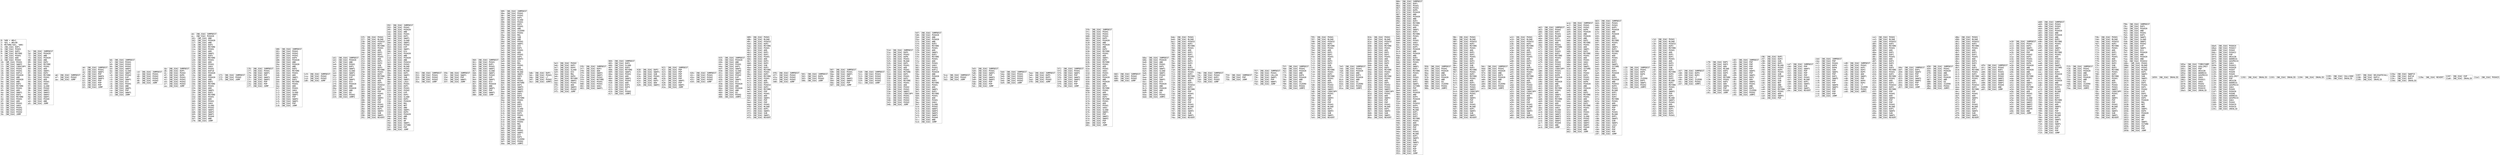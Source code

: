 digraph "graph.cfg.gv" {
	subgraph global {
		node [fontname=Courier fontsize=30.0 rank=same shape=box]
		block_0 [label="0: %00 = #0x1\l2: %01 = #0x40\l4: MSTORE(%01, %00)\l5: [NO_SSA] DUP1\l6: [NO_SSA] PUSH1\l8: [NO_SSA] DUP2\l9: [NO_SSA] MSTORE\la: [NO_SSA] PUSH1\lc: [NO_SSA] ADD\ld: [NO_SSA] PUSH2\l10: [NO_SSA] PUSH1\l12: [NO_SSA] SWAP2\l13: [NO_SSA] CODECOPY\l14: [NO_SSA] PUSH1\l16: [NO_SSA] PUSH1\l18: [NO_SSA] DUP12\l19: [NO_SSA] PUSH20\l2e: [NO_SSA] AND\l2f: [NO_SSA] PUSH20\l44: [NO_SSA] AND\l45: [NO_SSA] DUP2\l46: [NO_SSA] MSTORE\l47: [NO_SSA] PUSH1\l49: [NO_SSA] ADD\l4a: [NO_SSA] SWAP1\l4b: [NO_SSA] DUP2\l4c: [NO_SSA] MSTORE\l4d: [NO_SSA] PUSH1\l4f: [NO_SSA] ADD\l50: [NO_SSA] PUSH1\l52: [NO_SSA] SHA3\l53: [NO_SSA] PUSH1\l55: [NO_SSA] PUSH2\l58: [NO_SSA] PUSH2\l5b: [NO_SSA] JUMP\l"]
		block_5c [label="5c: [NO_SSA] JUMPDEST\l5d: [NO_SSA] PUSH20\l72: [NO_SSA] AND\l73: [NO_SSA] PUSH20\l88: [NO_SSA] AND\l89: [NO_SSA] DUP2\l8a: [NO_SSA] MSTORE\l8b: [NO_SSA] PUSH1\l8d: [NO_SSA] ADD\l8e: [NO_SSA] SWAP1\l8f: [NO_SSA] DUP2\l90: [NO_SSA] MSTORE\l91: [NO_SSA] PUSH1\l93: [NO_SSA] ADD\l94: [NO_SSA] PUSH1\l96: [NO_SSA] SHA3\l97: [NO_SSA] SLOAD\l98: [NO_SSA] PUSH2\l9b: [NO_SSA] SWAP1\l9c: [NO_SSA] SWAP3\l9d: [NO_SSA] SWAP2\l9e: [NO_SSA] SWAP1\l9f: [NO_SSA] PUSH4\la4: [NO_SSA] AND\la5: [NO_SSA] JUMP\l"]
		block_a6 [label="a6: [NO_SSA] JUMPDEST\la7: [NO_SSA] PUSH2\laa: [NO_SSA] JUMP\l"]
		block_ab [label="ab: [NO_SSA] JUMPDEST\lac: [NO_SSA] PUSH1\lae: [NO_SSA] SWAP1\laf: [NO_SSA] POP\lb0: [NO_SSA] SWAP4\lb1: [NO_SSA] SWAP3\lb2: [NO_SSA] POP\lb3: [NO_SSA] POP\lb4: [NO_SSA] POP\lb5: [NO_SSA] JUMP\l"]
		block_b6 [label="b6: [NO_SSA] JUMPDEST\lb7: [NO_SSA] PUSH1\lb9: [NO_SSA] PUSH1\lbb: [NO_SSA] PUSH1\lbd: [NO_SSA] SWAP1\lbe: [NO_SSA] SLOAD\lbf: [NO_SSA] SWAP1\lc0: [NO_SSA] PUSH2\lc3: [NO_SSA] EXP\lc4: [NO_SSA] SWAP1\lc5: [NO_SSA] DIV\lc6: [NO_SSA] PUSH1\lc8: [NO_SSA] AND\lc9: [NO_SSA] SWAP1\lca: [NO_SSA] POP\lcb: [NO_SSA] SWAP1\lcc: [NO_SSA] JUMP\l"]
		block_cd [label="cd: [NO_SSA] JUMPDEST\lce: [NO_SSA] PUSH1\ld0: [NO_SSA] PUSH2\ld3: [NO_SSA] PUSH2\ld6: [NO_SSA] PUSH2\ld9: [NO_SSA] JUMP\l"]
		block_da [label="da: [NO_SSA] JUMPDEST\ldb: [NO_SSA] DUP5\ldc: [NO_SSA] PUSH2\ldf: [NO_SSA] DUP6\le0: [NO_SSA] PUSH1\le2: [NO_SSA] PUSH1\le4: [NO_SSA] PUSH2\le7: [NO_SSA] PUSH2\lea: [NO_SSA] JUMP\l"]
		block_eb [label="eb: [NO_SSA] JUMPDEST\lec: [NO_SSA] PUSH20\l101: [NO_SSA] AND\l102: [NO_SSA] PUSH20\l117: [NO_SSA] AND\l118: [NO_SSA] DUP2\l119: [NO_SSA] MSTORE\l11a: [NO_SSA] PUSH1\l11c: [NO_SSA] ADD\l11d: [NO_SSA] SWAP1\l11e: [NO_SSA] DUP2\l11f: [NO_SSA] MSTORE\l120: [NO_SSA] PUSH1\l122: [NO_SSA] ADD\l123: [NO_SSA] PUSH1\l125: [NO_SSA] SHA3\l126: [NO_SSA] PUSH1\l128: [NO_SSA] DUP10\l129: [NO_SSA] PUSH20\l13e: [NO_SSA] AND\l13f: [NO_SSA] PUSH20\l154: [NO_SSA] AND\l155: [NO_SSA] DUP2\l156: [NO_SSA] MSTORE\l157: [NO_SSA] PUSH1\l159: [NO_SSA] ADD\l15a: [NO_SSA] SWAP1\l15b: [NO_SSA] DUP2\l15c: [NO_SSA] MSTORE\l15d: [NO_SSA] PUSH1\l15f: [NO_SSA] ADD\l160: [NO_SSA] PUSH1\l162: [NO_SSA] SHA3\l163: [NO_SSA] SLOAD\l164: [NO_SSA] PUSH2\l167: [NO_SSA] SWAP1\l168: [NO_SSA] SWAP2\l169: [NO_SSA] SWAP1\l16a: [NO_SSA] PUSH4\l16f: [NO_SSA] AND\l170: [NO_SSA] JUMP\l"]
		block_171 [label="171: [NO_SSA] JUMPDEST\l172: [NO_SSA] PUSH2\l175: [NO_SSA] JUMP\l"]
		block_176 [label="176: [NO_SSA] JUMPDEST\l177: [NO_SSA] PUSH1\l179: [NO_SSA] SWAP1\l17a: [NO_SSA] POP\l17b: [NO_SSA] SWAP3\l17c: [NO_SSA] SWAP2\l17d: [NO_SSA] POP\l17e: [NO_SSA] POP\l17f: [NO_SSA] JUMP\l"]
		block_180 [label="180: [NO_SSA] JUMPDEST\l181: [NO_SSA] PUSH1\l183: [NO_SSA] PUSH1\l185: [NO_SSA] PUSH1\l187: [NO_SSA] DUP4\l188: [NO_SSA] PUSH20\l19d: [NO_SSA] AND\l19e: [NO_SSA] PUSH20\l1b3: [NO_SSA] AND\l1b4: [NO_SSA] DUP2\l1b5: [NO_SSA] MSTORE\l1b6: [NO_SSA] PUSH1\l1b8: [NO_SSA] ADD\l1b9: [NO_SSA] SWAP1\l1ba: [NO_SSA] DUP2\l1bb: [NO_SSA] MSTORE\l1bc: [NO_SSA] PUSH1\l1be: [NO_SSA] ADD\l1bf: [NO_SSA] PUSH1\l1c1: [NO_SSA] SHA3\l1c2: [NO_SSA] SLOAD\l1c3: [NO_SSA] SWAP1\l1c4: [NO_SSA] POP\l1c5: [NO_SSA] SWAP2\l1c6: [NO_SSA] SWAP1\l1c7: [NO_SSA] POP\l1c8: [NO_SSA] JUMP\l"]
		block_1c9 [label="1c9: [NO_SSA] JUMPDEST\l1ca: [NO_SSA] PUSH2\l1cd: [NO_SSA] PUSH2\l1d0: [NO_SSA] JUMP\l"]
		block_1d1 [label="1d1: [NO_SSA] JUMPDEST\l1d2: [NO_SSA] PUSH20\l1e7: [NO_SSA] AND\l1e8: [NO_SSA] PUSH1\l1ea: [NO_SSA] DUP1\l1eb: [NO_SSA] SWAP1\l1ec: [NO_SSA] SLOAD\l1ed: [NO_SSA] SWAP1\l1ee: [NO_SSA] PUSH2\l1f1: [NO_SSA] EXP\l1f2: [NO_SSA] SWAP1\l1f3: [NO_SSA] DIV\l1f4: [NO_SSA] PUSH20\l209: [NO_SSA] AND\l20a: [NO_SSA] PUSH20\l21f: [NO_SSA] AND\l220: [NO_SSA] EQ\l221: [NO_SSA] PUSH2\l224: [NO_SSA] JUMPI\l"]
		block_225 [label="225: [NO_SSA] PUSH1\l227: [NO_SSA] MLOAD\l228: [NO_SSA] PUSH32\l249: [NO_SSA] DUP2\l24a: [NO_SSA] MSTORE\l24b: [NO_SSA] PUSH1\l24d: [NO_SSA] ADD\l24e: [NO_SSA] DUP1\l24f: [NO_SSA] DUP1\l250: [NO_SSA] PUSH1\l252: [NO_SSA] ADD\l253: [NO_SSA] DUP3\l254: [NO_SSA] DUP2\l255: [NO_SSA] SUB\l256: [NO_SSA] DUP3\l257: [NO_SSA] MSTORE\l258: [NO_SSA] PUSH1\l25a: [NO_SSA] DUP2\l25b: [NO_SSA] MSTORE\l25c: [NO_SSA] PUSH1\l25e: [NO_SSA] ADD\l25f: [NO_SSA] DUP1\l260: [NO_SSA] PUSH32\l281: [NO_SSA] DUP2\l282: [NO_SSA] MSTORE\l283: [NO_SSA] POP\l284: [NO_SSA] PUSH1\l286: [NO_SSA] ADD\l287: [NO_SSA] SWAP2\l288: [NO_SSA] POP\l289: [NO_SSA] POP\l28a: [NO_SSA] PUSH1\l28c: [NO_SSA] MLOAD\l28d: [NO_SSA] DUP1\l28e: [NO_SSA] SWAP2\l28f: [NO_SSA] SUB\l290: [NO_SSA] SWAP1\l291: [NO_SSA] REVERT\l"]
		block_292 [label="292: [NO_SSA] JUMPDEST\l293: [NO_SSA] PUSH1\l295: [NO_SSA] PUSH20\l2aa: [NO_SSA] AND\l2ab: [NO_SSA] PUSH1\l2ad: [NO_SSA] DUP1\l2ae: [NO_SSA] SWAP1\l2af: [NO_SSA] SLOAD\l2b0: [NO_SSA] SWAP1\l2b1: [NO_SSA] PUSH2\l2b4: [NO_SSA] EXP\l2b5: [NO_SSA] SWAP1\l2b6: [NO_SSA] DIV\l2b7: [NO_SSA] PUSH20\l2cc: [NO_SSA] AND\l2cd: [NO_SSA] PUSH20\l2e2: [NO_SSA] AND\l2e3: [NO_SSA] PUSH32\l304: [NO_SSA] PUSH1\l306: [NO_SSA] MLOAD\l307: [NO_SSA] PUSH1\l309: [NO_SSA] MLOAD\l30a: [NO_SSA] DUP1\l30b: [NO_SSA] SWAP2\l30c: [NO_SSA] SUB\l30d: [NO_SSA] SWAP1\l30e: [NO_SSA] LOG3\l30f: [NO_SSA] PUSH1\l311: [NO_SSA] DUP1\l312: [NO_SSA] PUSH1\l314: [NO_SSA] PUSH2\l317: [NO_SSA] EXP\l318: [NO_SSA] DUP2\l319: [NO_SSA] SLOAD\l31a: [NO_SSA] DUP2\l31b: [NO_SSA] PUSH20\l330: [NO_SSA] MUL\l331: [NO_SSA] NOT\l332: [NO_SSA] AND\l333: [NO_SSA] SWAP1\l334: [NO_SSA] DUP4\l335: [NO_SSA] PUSH20\l34a: [NO_SSA] AND\l34b: [NO_SSA] MUL\l34c: [NO_SSA] OR\l34d: [NO_SSA] SWAP1\l34e: [NO_SSA] SSTORE\l34f: [NO_SSA] POP\l350: [NO_SSA] JUMP\l"]
		block_351 [label="351: [NO_SSA] JUMPDEST\l352: [NO_SSA] PUSH1\l354: [NO_SSA] PUSH2\l357: [NO_SSA] PUSH2\l35a: [NO_SSA] JUMP\l"]
		block_35b [label="35b: [NO_SSA] JUMPDEST\l35c: [NO_SSA] SWAP1\l35d: [NO_SSA] POP\l35e: [NO_SSA] SWAP1\l35f: [NO_SSA] JUMP\l"]
		block_360 [label="360: [NO_SSA] JUMPDEST\l361: [NO_SSA] PUSH1\l363: [NO_SSA] DUP1\l364: [NO_SSA] PUSH1\l366: [NO_SSA] SWAP1\l367: [NO_SSA] SLOAD\l368: [NO_SSA] SWAP1\l369: [NO_SSA] PUSH2\l36c: [NO_SSA] EXP\l36d: [NO_SSA] SWAP1\l36e: [NO_SSA] DIV\l36f: [NO_SSA] PUSH20\l384: [NO_SSA] AND\l385: [NO_SSA] SWAP1\l386: [NO_SSA] POP\l387: [NO_SSA] SWAP1\l388: [NO_SSA] JUMP\l"]
		block_389 [label="389: [NO_SSA] JUMPDEST\l38a: [NO_SSA] PUSH1\l38c: [NO_SSA] PUSH1\l38e: [NO_SSA] DUP1\l38f: [NO_SSA] SLOAD\l390: [NO_SSA] PUSH1\l392: [NO_SSA] DUP2\l393: [NO_SSA] PUSH1\l395: [NO_SSA] AND\l396: [NO_SSA] ISZERO\l397: [NO_SSA] PUSH2\l39a: [NO_SSA] MUL\l39b: [NO_SSA] SUB\l39c: [NO_SSA] AND\l39d: [NO_SSA] PUSH1\l39f: [NO_SSA] SWAP1\l3a0: [NO_SSA] DIV\l3a1: [NO_SSA] DUP1\l3a2: [NO_SSA] PUSH1\l3a4: [NO_SSA] ADD\l3a5: [NO_SSA] PUSH1\l3a7: [NO_SSA] DUP1\l3a8: [NO_SSA] SWAP2\l3a9: [NO_SSA] DIV\l3aa: [NO_SSA] MUL\l3ab: [NO_SSA] PUSH1\l3ad: [NO_SSA] ADD\l3ae: [NO_SSA] PUSH1\l3b0: [NO_SSA] MLOAD\l3b1: [NO_SSA] SWAP1\l3b2: [NO_SSA] DUP2\l3b3: [NO_SSA] ADD\l3b4: [NO_SSA] PUSH1\l3b6: [NO_SSA] MSTORE\l3b7: [NO_SSA] DUP1\l3b8: [NO_SSA] SWAP3\l3b9: [NO_SSA] SWAP2\l3ba: [NO_SSA] SWAP1\l3bb: [NO_SSA] DUP2\l3bc: [NO_SSA] DUP2\l3bd: [NO_SSA] MSTORE\l3be: [NO_SSA] PUSH1\l3c0: [NO_SSA] ADD\l3c1: [NO_SSA] DUP3\l3c2: [NO_SSA] DUP1\l3c3: [NO_SSA] SLOAD\l3c4: [NO_SSA] PUSH1\l3c6: [NO_SSA] DUP2\l3c7: [NO_SSA] PUSH1\l3c9: [NO_SSA] AND\l3ca: [NO_SSA] ISZERO\l3cb: [NO_SSA] PUSH2\l3ce: [NO_SSA] MUL\l3cf: [NO_SSA] SUB\l3d0: [NO_SSA] AND\l3d1: [NO_SSA] PUSH1\l3d3: [NO_SSA] SWAP1\l3d4: [NO_SSA] DIV\l3d5: [NO_SSA] DUP1\l3d6: [NO_SSA] ISZERO\l3d7: [NO_SSA] PUSH2\l3da: [NO_SSA] JUMPI\l"]
		block_3db [label="3db: [NO_SSA] DUP1\l3dc: [NO_SSA] PUSH1\l3de: [NO_SSA] LT\l3df: [NO_SSA] PUSH2\l3e2: [NO_SSA] JUMPI\l"]
		block_3e3 [label="3e3: [NO_SSA] PUSH2\l3e6: [NO_SSA] DUP1\l3e7: [NO_SSA] DUP4\l3e8: [NO_SSA] SLOAD\l3e9: [NO_SSA] DIV\l3ea: [NO_SSA] MUL\l3eb: [NO_SSA] DUP4\l3ec: [NO_SSA] MSTORE\l3ed: [NO_SSA] SWAP2\l3ee: [NO_SSA] PUSH1\l3f0: [NO_SSA] ADD\l3f1: [NO_SSA] SWAP2\l3f2: [NO_SSA] PUSH2\l3f5: [NO_SSA] JUMP\l"]
		block_3f6 [label="3f6: [NO_SSA] JUMPDEST\l3f7: [NO_SSA] DUP3\l3f8: [NO_SSA] ADD\l3f9: [NO_SSA] SWAP2\l3fa: [NO_SSA] SWAP1\l3fb: [NO_SSA] PUSH1\l3fd: [NO_SSA] MSTORE\l3fe: [NO_SSA] PUSH1\l400: [NO_SSA] PUSH1\l402: [NO_SSA] SHA3\l403: [NO_SSA] SWAP1\l"]
		block_404 [label="404: [NO_SSA] JUMPDEST\l405: [NO_SSA] DUP2\l406: [NO_SSA] SLOAD\l407: [NO_SSA] DUP2\l408: [NO_SSA] MSTORE\l409: [NO_SSA] SWAP1\l40a: [NO_SSA] PUSH1\l40c: [NO_SSA] ADD\l40d: [NO_SSA] SWAP1\l40e: [NO_SSA] PUSH1\l410: [NO_SSA] ADD\l411: [NO_SSA] DUP1\l412: [NO_SSA] DUP4\l413: [NO_SSA] GT\l414: [NO_SSA] PUSH2\l417: [NO_SSA] JUMPI\l"]
		block_418 [label="418: [NO_SSA] DUP3\l419: [NO_SSA] SWAP1\l41a: [NO_SSA] SUB\l41b: [NO_SSA] PUSH1\l41d: [NO_SSA] AND\l41e: [NO_SSA] DUP3\l41f: [NO_SSA] ADD\l420: [NO_SSA] SWAP2\l"]
		block_421 [label="421: [NO_SSA] JUMPDEST\l422: [NO_SSA] POP\l423: [NO_SSA] POP\l424: [NO_SSA] POP\l425: [NO_SSA] POP\l426: [NO_SSA] POP\l427: [NO_SSA] SWAP1\l428: [NO_SSA] POP\l429: [NO_SSA] SWAP1\l42a: [NO_SSA] JUMP\l"]
		block_42b [label="42b: [NO_SSA] JUMPDEST\l42c: [NO_SSA] PUSH1\l42e: [NO_SSA] PUSH2\l431: [NO_SSA] PUSH2\l434: [NO_SSA] JUMP\l"]
		block_435 [label="435: [NO_SSA] JUMPDEST\l436: [NO_SSA] PUSH20\l44b: [NO_SSA] AND\l44c: [NO_SSA] PUSH1\l44e: [NO_SSA] DUP1\l44f: [NO_SSA] SWAP1\l450: [NO_SSA] SLOAD\l451: [NO_SSA] SWAP1\l452: [NO_SSA] PUSH2\l455: [NO_SSA] EXP\l456: [NO_SSA] SWAP1\l457: [NO_SSA] DIV\l458: [NO_SSA] PUSH20\l46d: [NO_SSA] AND\l46e: [NO_SSA] PUSH20\l483: [NO_SSA] AND\l484: [NO_SSA] EQ\l485: [NO_SSA] PUSH2\l488: [NO_SSA] JUMPI\l"]
		block_489 [label="489: [NO_SSA] PUSH1\l48b: [NO_SSA] MLOAD\l48c: [NO_SSA] PUSH32\l4ad: [NO_SSA] DUP2\l4ae: [NO_SSA] MSTORE\l4af: [NO_SSA] PUSH1\l4b1: [NO_SSA] ADD\l4b2: [NO_SSA] DUP1\l4b3: [NO_SSA] DUP1\l4b4: [NO_SSA] PUSH1\l4b6: [NO_SSA] ADD\l4b7: [NO_SSA] DUP3\l4b8: [NO_SSA] DUP2\l4b9: [NO_SSA] SUB\l4ba: [NO_SSA] DUP3\l4bb: [NO_SSA] MSTORE\l4bc: [NO_SSA] PUSH1\l4be: [NO_SSA] DUP2\l4bf: [NO_SSA] MSTORE\l4c0: [NO_SSA] PUSH1\l4c2: [NO_SSA] ADD\l4c3: [NO_SSA] DUP1\l4c4: [NO_SSA] PUSH32\l4e5: [NO_SSA] DUP2\l4e6: [NO_SSA] MSTORE\l4e7: [NO_SSA] POP\l4e8: [NO_SSA] PUSH1\l4ea: [NO_SSA] ADD\l4eb: [NO_SSA] SWAP2\l4ec: [NO_SSA] POP\l4ed: [NO_SSA] POP\l4ee: [NO_SSA] PUSH1\l4f0: [NO_SSA] MLOAD\l4f1: [NO_SSA] DUP1\l4f2: [NO_SSA] SWAP2\l4f3: [NO_SSA] SUB\l4f4: [NO_SSA] SWAP1\l4f5: [NO_SSA] REVERT\l"]
		block_4f6 [label="4f6: [NO_SSA] JUMPDEST\l4f7: [NO_SSA] PUSH2\l4fa: [NO_SSA] PUSH2\l4fd: [NO_SSA] PUSH2\l500: [NO_SSA] JUMP\l"]
		block_501 [label="501: [NO_SSA] JUMPDEST\l502: [NO_SSA] DUP4\l503: [NO_SSA] PUSH2\l506: [NO_SSA] JUMP\l"]
		block_507 [label="507: [NO_SSA] JUMPDEST\l508: [NO_SSA] PUSH1\l50a: [NO_SSA] SWAP1\l50b: [NO_SSA] POP\l50c: [NO_SSA] SWAP2\l50d: [NO_SSA] SWAP1\l50e: [NO_SSA] POP\l50f: [NO_SSA] JUMP\l"]
		block_510 [label="510: [NO_SSA] JUMPDEST\l511: [NO_SSA] PUSH1\l513: [NO_SSA] PUSH2\l516: [NO_SSA] PUSH2\l519: [NO_SSA] PUSH2\l51c: [NO_SSA] JUMP\l"]
		block_51d [label="51d: [NO_SSA] JUMPDEST\l51e: [NO_SSA] DUP5\l51f: [NO_SSA] PUSH2\l522: [NO_SSA] DUP6\l523: [NO_SSA] PUSH1\l525: [NO_SSA] MLOAD\l526: [NO_SSA] DUP1\l527: [NO_SSA] PUSH1\l529: [NO_SSA] ADD\l52a: [NO_SSA] PUSH1\l52c: [NO_SSA] MSTORE\l52d: [NO_SSA] DUP1\l52e: [NO_SSA] PUSH1\l530: [NO_SSA] DUP2\l531: [NO_SSA] MSTORE\l532: [NO_SSA] PUSH1\l534: [NO_SSA] ADD\l535: [NO_SSA] PUSH2\l538: [NO_SSA] PUSH1\l53a: [NO_SSA] SWAP2\l53b: [NO_SSA] CODECOPY\l53c: [NO_SSA] PUSH1\l53e: [NO_SSA] PUSH1\l540: [NO_SSA] PUSH2\l543: [NO_SSA] PUSH2\l546: [NO_SSA] JUMP\l"]
		block_547 [label="547: [NO_SSA] JUMPDEST\l548: [NO_SSA] PUSH20\l55d: [NO_SSA] AND\l55e: [NO_SSA] PUSH20\l573: [NO_SSA] AND\l574: [NO_SSA] DUP2\l575: [NO_SSA] MSTORE\l576: [NO_SSA] PUSH1\l578: [NO_SSA] ADD\l579: [NO_SSA] SWAP1\l57a: [NO_SSA] DUP2\l57b: [NO_SSA] MSTORE\l57c: [NO_SSA] PUSH1\l57e: [NO_SSA] ADD\l57f: [NO_SSA] PUSH1\l581: [NO_SSA] SHA3\l582: [NO_SSA] PUSH1\l584: [NO_SSA] DUP11\l585: [NO_SSA] PUSH20\l59a: [NO_SSA] AND\l59b: [NO_SSA] PUSH20\l5b0: [NO_SSA] AND\l5b1: [NO_SSA] DUP2\l5b2: [NO_SSA] MSTORE\l5b3: [NO_SSA] PUSH1\l5b5: [NO_SSA] ADD\l5b6: [NO_SSA] SWAP1\l5b7: [NO_SSA] DUP2\l5b8: [NO_SSA] MSTORE\l5b9: [NO_SSA] PUSH1\l5bb: [NO_SSA] ADD\l5bc: [NO_SSA] PUSH1\l5be: [NO_SSA] SHA3\l5bf: [NO_SSA] SLOAD\l5c0: [NO_SSA] PUSH2\l5c3: [NO_SSA] SWAP1\l5c4: [NO_SSA] SWAP3\l5c5: [NO_SSA] SWAP2\l5c6: [NO_SSA] SWAP1\l5c7: [NO_SSA] PUSH4\l5cc: [NO_SSA] AND\l5cd: [NO_SSA] JUMP\l"]
		block_5ce [label="5ce: [NO_SSA] JUMPDEST\l5cf: [NO_SSA] PUSH2\l5d2: [NO_SSA] JUMP\l"]
		block_5d3 [label="5d3: [NO_SSA] JUMPDEST\l5d4: [NO_SSA] PUSH1\l5d6: [NO_SSA] SWAP1\l5d7: [NO_SSA] POP\l5d8: [NO_SSA] SWAP3\l5d9: [NO_SSA] SWAP2\l5da: [NO_SSA] POP\l5db: [NO_SSA] POP\l5dc: [NO_SSA] JUMP\l"]
		block_5dd [label="5dd: [NO_SSA] JUMPDEST\l5de: [NO_SSA] PUSH1\l5e0: [NO_SSA] PUSH2\l5e3: [NO_SSA] PUSH2\l5e6: [NO_SSA] PUSH2\l5e9: [NO_SSA] JUMP\l"]
		block_5ea [label="5ea: [NO_SSA] JUMPDEST\l5eb: [NO_SSA] DUP5\l5ec: [NO_SSA] DUP5\l5ed: [NO_SSA] PUSH2\l5f0: [NO_SSA] JUMP\l"]
		block_5f1 [label="5f1: [NO_SSA] JUMPDEST\l5f2: [NO_SSA] PUSH1\l5f4: [NO_SSA] SWAP1\l5f5: [NO_SSA] POP\l5f6: [NO_SSA] SWAP3\l5f7: [NO_SSA] SWAP2\l5f8: [NO_SSA] POP\l5f9: [NO_SSA] POP\l5fa: [NO_SSA] JUMP\l"]
		block_5fb [label="5fb: [NO_SSA] JUMPDEST\l5fc: [NO_SSA] PUSH1\l5fe: [NO_SSA] PUSH1\l600: [NO_SSA] PUSH1\l602: [NO_SSA] DUP5\l603: [NO_SSA] PUSH20\l618: [NO_SSA] AND\l619: [NO_SSA] PUSH20\l62e: [NO_SSA] AND\l62f: [NO_SSA] DUP2\l630: [NO_SSA] MSTORE\l631: [NO_SSA] PUSH1\l633: [NO_SSA] ADD\l634: [NO_SSA] SWAP1\l635: [NO_SSA] DUP2\l636: [NO_SSA] MSTORE\l637: [NO_SSA] PUSH1\l639: [NO_SSA] ADD\l63a: [NO_SSA] PUSH1\l63c: [NO_SSA] SHA3\l63d: [NO_SSA] PUSH1\l63f: [NO_SSA] DUP4\l640: [NO_SSA] PUSH20\l655: [NO_SSA] AND\l656: [NO_SSA] PUSH20\l66b: [NO_SSA] AND\l66c: [NO_SSA] DUP2\l66d: [NO_SSA] MSTORE\l66e: [NO_SSA] PUSH1\l670: [NO_SSA] ADD\l671: [NO_SSA] SWAP1\l672: [NO_SSA] DUP2\l673: [NO_SSA] MSTORE\l674: [NO_SSA] PUSH1\l676: [NO_SSA] ADD\l677: [NO_SSA] PUSH1\l679: [NO_SSA] SHA3\l67a: [NO_SSA] SLOAD\l67b: [NO_SSA] SWAP1\l67c: [NO_SSA] POP\l67d: [NO_SSA] SWAP3\l67e: [NO_SSA] SWAP2\l67f: [NO_SSA] POP\l680: [NO_SSA] POP\l681: [NO_SSA] JUMP\l"]
		block_682 [label="682: [NO_SSA] JUMPDEST\l683: [NO_SSA] PUSH2\l686: [NO_SSA] PUSH2\l689: [NO_SSA] JUMP\l"]
		block_68a [label="68a: [NO_SSA] JUMPDEST\l68b: [NO_SSA] PUSH20\l6a0: [NO_SSA] AND\l6a1: [NO_SSA] PUSH1\l6a3: [NO_SSA] DUP1\l6a4: [NO_SSA] SWAP1\l6a5: [NO_SSA] SLOAD\l6a6: [NO_SSA] SWAP1\l6a7: [NO_SSA] PUSH2\l6aa: [NO_SSA] EXP\l6ab: [NO_SSA] SWAP1\l6ac: [NO_SSA] DIV\l6ad: [NO_SSA] PUSH20\l6c2: [NO_SSA] AND\l6c3: [NO_SSA] PUSH20\l6d8: [NO_SSA] AND\l6d9: [NO_SSA] EQ\l6da: [NO_SSA] PUSH2\l6dd: [NO_SSA] JUMPI\l"]
		block_6de [label="6de: [NO_SSA] PUSH1\l6e0: [NO_SSA] MLOAD\l6e1: [NO_SSA] PUSH32\l702: [NO_SSA] DUP2\l703: [NO_SSA] MSTORE\l704: [NO_SSA] PUSH1\l706: [NO_SSA] ADD\l707: [NO_SSA] DUP1\l708: [NO_SSA] DUP1\l709: [NO_SSA] PUSH1\l70b: [NO_SSA] ADD\l70c: [NO_SSA] DUP3\l70d: [NO_SSA] DUP2\l70e: [NO_SSA] SUB\l70f: [NO_SSA] DUP3\l710: [NO_SSA] MSTORE\l711: [NO_SSA] PUSH1\l713: [NO_SSA] DUP2\l714: [NO_SSA] MSTORE\l715: [NO_SSA] PUSH1\l717: [NO_SSA] ADD\l718: [NO_SSA] DUP1\l719: [NO_SSA] PUSH32\l73a: [NO_SSA] DUP2\l73b: [NO_SSA] MSTORE\l73c: [NO_SSA] POP\l73d: [NO_SSA] PUSH1\l73f: [NO_SSA] ADD\l740: [NO_SSA] SWAP2\l741: [NO_SSA] POP\l742: [NO_SSA] POP\l743: [NO_SSA] PUSH1\l745: [NO_SSA] MLOAD\l746: [NO_SSA] DUP1\l747: [NO_SSA] SWAP2\l748: [NO_SSA] SUB\l749: [NO_SSA] SWAP1\l74a: [NO_SSA] REVERT\l"]
		block_74b [label="74b: [NO_SSA] JUMPDEST\l74c: [NO_SSA] PUSH2\l74f: [NO_SSA] DUP2\l750: [NO_SSA] PUSH2\l753: [NO_SSA] JUMP\l"]
		block_754 [label="754: [NO_SSA] JUMPDEST\l755: [NO_SSA] POP\l756: [NO_SSA] JUMP\l"]
		block_757 [label="757: [NO_SSA] JUMPDEST\l758: [NO_SSA] PUSH1\l75a: [NO_SSA] CALLER\l75b: [NO_SSA] SWAP1\l75c: [NO_SSA] POP\l75d: [NO_SSA] SWAP1\l75e: [NO_SSA] JUMP\l"]
		block_75f [label="75f: [NO_SSA] JUMPDEST\l760: [NO_SSA] PUSH1\l762: [NO_SSA] PUSH20\l777: [NO_SSA] AND\l778: [NO_SSA] DUP4\l779: [NO_SSA] PUSH20\l78e: [NO_SSA] AND\l78f: [NO_SSA] EQ\l790: [NO_SSA] ISZERO\l791: [NO_SSA] PUSH2\l794: [NO_SSA] JUMPI\l"]
		block_795 [label="795: [NO_SSA] PUSH1\l797: [NO_SSA] MLOAD\l798: [NO_SSA] PUSH32\l7b9: [NO_SSA] DUP2\l7ba: [NO_SSA] MSTORE\l7bb: [NO_SSA] PUSH1\l7bd: [NO_SSA] ADD\l7be: [NO_SSA] DUP1\l7bf: [NO_SSA] DUP1\l7c0: [NO_SSA] PUSH1\l7c2: [NO_SSA] ADD\l7c3: [NO_SSA] DUP3\l7c4: [NO_SSA] DUP2\l7c5: [NO_SSA] SUB\l7c6: [NO_SSA] DUP3\l7c7: [NO_SSA] MSTORE\l7c8: [NO_SSA] PUSH1\l7ca: [NO_SSA] DUP2\l7cb: [NO_SSA] MSTORE\l7cc: [NO_SSA] PUSH1\l7ce: [NO_SSA] ADD\l7cf: [NO_SSA] DUP1\l7d0: [NO_SSA] PUSH2\l7d3: [NO_SSA] PUSH1\l7d5: [NO_SSA] SWAP2\l7d6: [NO_SSA] CODECOPY\l7d7: [NO_SSA] PUSH1\l7d9: [NO_SSA] ADD\l7da: [NO_SSA] SWAP2\l7db: [NO_SSA] POP\l7dc: [NO_SSA] POP\l7dd: [NO_SSA] PUSH1\l7df: [NO_SSA] MLOAD\l7e0: [NO_SSA] DUP1\l7e1: [NO_SSA] SWAP2\l7e2: [NO_SSA] SUB\l7e3: [NO_SSA] SWAP1\l7e4: [NO_SSA] REVERT\l"]
		block_7e5 [label="7e5: [NO_SSA] JUMPDEST\l7e6: [NO_SSA] PUSH1\l7e8: [NO_SSA] PUSH20\l7fd: [NO_SSA] AND\l7fe: [NO_SSA] DUP3\l7ff: [NO_SSA] PUSH20\l814: [NO_SSA] AND\l815: [NO_SSA] EQ\l816: [NO_SSA] ISZERO\l817: [NO_SSA] PUSH2\l81a: [NO_SSA] JUMPI\l"]
		block_81b [label="81b: [NO_SSA] PUSH1\l81d: [NO_SSA] MLOAD\l81e: [NO_SSA] PUSH32\l83f: [NO_SSA] DUP2\l840: [NO_SSA] MSTORE\l841: [NO_SSA] PUSH1\l843: [NO_SSA] ADD\l844: [NO_SSA] DUP1\l845: [NO_SSA] DUP1\l846: [NO_SSA] PUSH1\l848: [NO_SSA] ADD\l849: [NO_SSA] DUP3\l84a: [NO_SSA] DUP2\l84b: [NO_SSA] SUB\l84c: [NO_SSA] DUP3\l84d: [NO_SSA] MSTORE\l84e: [NO_SSA] PUSH1\l850: [NO_SSA] DUP2\l851: [NO_SSA] MSTORE\l852: [NO_SSA] PUSH1\l854: [NO_SSA] ADD\l855: [NO_SSA] DUP1\l856: [NO_SSA] PUSH2\l859: [NO_SSA] PUSH1\l85b: [NO_SSA] SWAP2\l85c: [NO_SSA] CODECOPY\l85d: [NO_SSA] PUSH1\l85f: [NO_SSA] ADD\l860: [NO_SSA] SWAP2\l861: [NO_SSA] POP\l862: [NO_SSA] POP\l863: [NO_SSA] PUSH1\l865: [NO_SSA] MLOAD\l866: [NO_SSA] DUP1\l867: [NO_SSA] SWAP2\l868: [NO_SSA] SUB\l869: [NO_SSA] SWAP1\l86a: [NO_SSA] REVERT\l"]
		block_86b [label="86b: [NO_SSA] JUMPDEST\l86c: [NO_SSA] DUP1\l86d: [NO_SSA] PUSH1\l86f: [NO_SSA] PUSH1\l871: [NO_SSA] DUP6\l872: [NO_SSA] PUSH20\l887: [NO_SSA] AND\l888: [NO_SSA] PUSH20\l89d: [NO_SSA] AND\l89e: [NO_SSA] DUP2\l89f: [NO_SSA] MSTORE\l8a0: [NO_SSA] PUSH1\l8a2: [NO_SSA] ADD\l8a3: [NO_SSA] SWAP1\l8a4: [NO_SSA] DUP2\l8a5: [NO_SSA] MSTORE\l8a6: [NO_SSA] PUSH1\l8a8: [NO_SSA] ADD\l8a9: [NO_SSA] PUSH1\l8ab: [NO_SSA] SHA3\l8ac: [NO_SSA] PUSH1\l8ae: [NO_SSA] DUP5\l8af: [NO_SSA] PUSH20\l8c4: [NO_SSA] AND\l8c5: [NO_SSA] PUSH20\l8da: [NO_SSA] AND\l8db: [NO_SSA] DUP2\l8dc: [NO_SSA] MSTORE\l8dd: [NO_SSA] PUSH1\l8df: [NO_SSA] ADD\l8e0: [NO_SSA] SWAP1\l8e1: [NO_SSA] DUP2\l8e2: [NO_SSA] MSTORE\l8e3: [NO_SSA] PUSH1\l8e5: [NO_SSA] ADD\l8e6: [NO_SSA] PUSH1\l8e8: [NO_SSA] SHA3\l8e9: [NO_SSA] DUP2\l8ea: [NO_SSA] SWAP1\l8eb: [NO_SSA] SSTORE\l8ec: [NO_SSA] POP\l8ed: [NO_SSA] DUP2\l8ee: [NO_SSA] PUSH20\l903: [NO_SSA] AND\l904: [NO_SSA] DUP4\l905: [NO_SSA] PUSH20\l91a: [NO_SSA] AND\l91b: [NO_SSA] PUSH32\l93c: [NO_SSA] DUP4\l93d: [NO_SSA] PUSH1\l93f: [NO_SSA] MLOAD\l940: [NO_SSA] DUP1\l941: [NO_SSA] DUP3\l942: [NO_SSA] DUP2\l943: [NO_SSA] MSTORE\l944: [NO_SSA] PUSH1\l946: [NO_SSA] ADD\l947: [NO_SSA] SWAP2\l948: [NO_SSA] POP\l949: [NO_SSA] POP\l94a: [NO_SSA] PUSH1\l94c: [NO_SSA] MLOAD\l94d: [NO_SSA] DUP1\l94e: [NO_SSA] SWAP2\l94f: [NO_SSA] SUB\l950: [NO_SSA] SWAP1\l951: [NO_SSA] LOG3\l952: [NO_SSA] POP\l953: [NO_SSA] POP\l954: [NO_SSA] POP\l955: [NO_SSA] JUMP\l"]
		block_956 [label="956: [NO_SSA] JUMPDEST\l957: [NO_SSA] PUSH1\l959: [NO_SSA] PUSH20\l96e: [NO_SSA] AND\l96f: [NO_SSA] DUP4\l970: [NO_SSA] PUSH20\l985: [NO_SSA] AND\l986: [NO_SSA] EQ\l987: [NO_SSA] ISZERO\l988: [NO_SSA] PUSH2\l98b: [NO_SSA] JUMPI\l"]
		block_98c [label="98c: [NO_SSA] PUSH1\l98e: [NO_SSA] MLOAD\l98f: [NO_SSA] PUSH32\l9b0: [NO_SSA] DUP2\l9b1: [NO_SSA] MSTORE\l9b2: [NO_SSA] PUSH1\l9b4: [NO_SSA] ADD\l9b5: [NO_SSA] DUP1\l9b6: [NO_SSA] DUP1\l9b7: [NO_SSA] PUSH1\l9b9: [NO_SSA] ADD\l9ba: [NO_SSA] DUP3\l9bb: [NO_SSA] DUP2\l9bc: [NO_SSA] SUB\l9bd: [NO_SSA] DUP3\l9be: [NO_SSA] MSTORE\l9bf: [NO_SSA] PUSH1\l9c1: [NO_SSA] DUP2\l9c2: [NO_SSA] MSTORE\l9c3: [NO_SSA] PUSH1\l9c5: [NO_SSA] ADD\l9c6: [NO_SSA] DUP1\l9c7: [NO_SSA] PUSH2\l9ca: [NO_SSA] PUSH1\l9cc: [NO_SSA] SWAP2\l9cd: [NO_SSA] CODECOPY\l9ce: [NO_SSA] PUSH1\l9d0: [NO_SSA] ADD\l9d1: [NO_SSA] SWAP2\l9d2: [NO_SSA] POP\l9d3: [NO_SSA] POP\l9d4: [NO_SSA] PUSH1\l9d6: [NO_SSA] MLOAD\l9d7: [NO_SSA] DUP1\l9d8: [NO_SSA] SWAP2\l9d9: [NO_SSA] SUB\l9da: [NO_SSA] SWAP1\l9db: [NO_SSA] REVERT\l"]
		block_9dc [label="9dc: [NO_SSA] JUMPDEST\l9dd: [NO_SSA] PUSH1\l9df: [NO_SSA] PUSH20\l9f4: [NO_SSA] AND\l9f5: [NO_SSA] DUP3\l9f6: [NO_SSA] PUSH20\la0b: [NO_SSA] AND\la0c: [NO_SSA] EQ\la0d: [NO_SSA] ISZERO\la0e: [NO_SSA] PUSH2\la11: [NO_SSA] JUMPI\l"]
		block_a12 [label="a12: [NO_SSA] PUSH1\la14: [NO_SSA] MLOAD\la15: [NO_SSA] PUSH32\la36: [NO_SSA] DUP2\la37: [NO_SSA] MSTORE\la38: [NO_SSA] PUSH1\la3a: [NO_SSA] ADD\la3b: [NO_SSA] DUP1\la3c: [NO_SSA] DUP1\la3d: [NO_SSA] PUSH1\la3f: [NO_SSA] ADD\la40: [NO_SSA] DUP3\la41: [NO_SSA] DUP2\la42: [NO_SSA] SUB\la43: [NO_SSA] DUP3\la44: [NO_SSA] MSTORE\la45: [NO_SSA] PUSH1\la47: [NO_SSA] DUP2\la48: [NO_SSA] MSTORE\la49: [NO_SSA] PUSH1\la4b: [NO_SSA] ADD\la4c: [NO_SSA] DUP1\la4d: [NO_SSA] PUSH2\la50: [NO_SSA] PUSH1\la52: [NO_SSA] SWAP2\la53: [NO_SSA] CODECOPY\la54: [NO_SSA] PUSH1\la56: [NO_SSA] ADD\la57: [NO_SSA] SWAP2\la58: [NO_SSA] POP\la59: [NO_SSA] POP\la5a: [NO_SSA] PUSH1\la5c: [NO_SSA] MLOAD\la5d: [NO_SSA] DUP1\la5e: [NO_SSA] SWAP2\la5f: [NO_SSA] SUB\la60: [NO_SSA] SWAP1\la61: [NO_SSA] REVERT\l"]
		block_a62 [label="a62: [NO_SSA] JUMPDEST\la63: [NO_SSA] PUSH2\la66: [NO_SSA] DUP2\la67: [NO_SSA] PUSH1\la69: [NO_SSA] MLOAD\la6a: [NO_SSA] DUP1\la6b: [NO_SSA] PUSH1\la6d: [NO_SSA] ADD\la6e: [NO_SSA] PUSH1\la70: [NO_SSA] MSTORE\la71: [NO_SSA] DUP1\la72: [NO_SSA] PUSH1\la74: [NO_SSA] DUP2\la75: [NO_SSA] MSTORE\la76: [NO_SSA] PUSH1\la78: [NO_SSA] ADD\la79: [NO_SSA] PUSH2\la7c: [NO_SSA] PUSH1\la7e: [NO_SSA] SWAP2\la7f: [NO_SSA] CODECOPY\la80: [NO_SSA] PUSH1\la82: [NO_SSA] PUSH1\la84: [NO_SSA] DUP8\la85: [NO_SSA] PUSH20\la9a: [NO_SSA] AND\la9b: [NO_SSA] PUSH20\lab0: [NO_SSA] AND\lab1: [NO_SSA] DUP2\lab2: [NO_SSA] MSTORE\lab3: [NO_SSA] PUSH1\lab5: [NO_SSA] ADD\lab6: [NO_SSA] SWAP1\lab7: [NO_SSA] DUP2\lab8: [NO_SSA] MSTORE\lab9: [NO_SSA] PUSH1\labb: [NO_SSA] ADD\labc: [NO_SSA] PUSH1\labe: [NO_SSA] SHA3\labf: [NO_SSA] SLOAD\lac0: [NO_SSA] PUSH2\lac3: [NO_SSA] SWAP1\lac4: [NO_SSA] SWAP3\lac5: [NO_SSA] SWAP2\lac6: [NO_SSA] SWAP1\lac7: [NO_SSA] PUSH4\lacc: [NO_SSA] AND\lacd: [NO_SSA] JUMP\l"]
		block_ace [label="ace: [NO_SSA] JUMPDEST\lacf: [NO_SSA] PUSH1\lad1: [NO_SSA] PUSH1\lad3: [NO_SSA] DUP6\lad4: [NO_SSA] PUSH20\lae9: [NO_SSA] AND\laea: [NO_SSA] PUSH20\laff: [NO_SSA] AND\lb00: [NO_SSA] DUP2\lb01: [NO_SSA] MSTORE\lb02: [NO_SSA] PUSH1\lb04: [NO_SSA] ADD\lb05: [NO_SSA] SWAP1\lb06: [NO_SSA] DUP2\lb07: [NO_SSA] MSTORE\lb08: [NO_SSA] PUSH1\lb0a: [NO_SSA] ADD\lb0b: [NO_SSA] PUSH1\lb0d: [NO_SSA] SHA3\lb0e: [NO_SSA] DUP2\lb0f: [NO_SSA] SWAP1\lb10: [NO_SSA] SSTORE\lb11: [NO_SSA] POP\lb12: [NO_SSA] PUSH2\lb15: [NO_SSA] DUP2\lb16: [NO_SSA] PUSH1\lb18: [NO_SSA] PUSH1\lb1a: [NO_SSA] DUP6\lb1b: [NO_SSA] PUSH20\lb30: [NO_SSA] AND\lb31: [NO_SSA] PUSH20\lb46: [NO_SSA] AND\lb47: [NO_SSA] DUP2\lb48: [NO_SSA] MSTORE\lb49: [NO_SSA] PUSH1\lb4b: [NO_SSA] ADD\lb4c: [NO_SSA] SWAP1\lb4d: [NO_SSA] DUP2\lb4e: [NO_SSA] MSTORE\lb4f: [NO_SSA] PUSH1\lb51: [NO_SSA] ADD\lb52: [NO_SSA] PUSH1\lb54: [NO_SSA] SHA3\lb55: [NO_SSA] SLOAD\lb56: [NO_SSA] PUSH2\lb59: [NO_SSA] SWAP1\lb5a: [NO_SSA] SWAP2\lb5b: [NO_SSA] SWAP1\lb5c: [NO_SSA] PUSH4\lb61: [NO_SSA] AND\lb62: [NO_SSA] JUMP\l"]
		block_b63 [label="b63: [NO_SSA] JUMPDEST\lb64: [NO_SSA] PUSH1\lb66: [NO_SSA] PUSH1\lb68: [NO_SSA] DUP5\lb69: [NO_SSA] PUSH20\lb7e: [NO_SSA] AND\lb7f: [NO_SSA] PUSH20\lb94: [NO_SSA] AND\lb95: [NO_SSA] DUP2\lb96: [NO_SSA] MSTORE\lb97: [NO_SSA] PUSH1\lb99: [NO_SSA] ADD\lb9a: [NO_SSA] SWAP1\lb9b: [NO_SSA] DUP2\lb9c: [NO_SSA] MSTORE\lb9d: [NO_SSA] PUSH1\lb9f: [NO_SSA] ADD\lba0: [NO_SSA] PUSH1\lba2: [NO_SSA] SHA3\lba3: [NO_SSA] DUP2\lba4: [NO_SSA] SWAP1\lba5: [NO_SSA] SSTORE\lba6: [NO_SSA] POP\lba7: [NO_SSA] DUP2\lba8: [NO_SSA] PUSH20\lbbd: [NO_SSA] AND\lbbe: [NO_SSA] DUP4\lbbf: [NO_SSA] PUSH20\lbd4: [NO_SSA] AND\lbd5: [NO_SSA] PUSH32\lbf6: [NO_SSA] DUP4\lbf7: [NO_SSA] PUSH1\lbf9: [NO_SSA] MLOAD\lbfa: [NO_SSA] DUP1\lbfb: [NO_SSA] DUP3\lbfc: [NO_SSA] DUP2\lbfd: [NO_SSA] MSTORE\lbfe: [NO_SSA] PUSH1\lc00: [NO_SSA] ADD\lc01: [NO_SSA] SWAP2\lc02: [NO_SSA] POP\lc03: [NO_SSA] POP\lc04: [NO_SSA] PUSH1\lc06: [NO_SSA] MLOAD\lc07: [NO_SSA] DUP1\lc08: [NO_SSA] SWAP2\lc09: [NO_SSA] SUB\lc0a: [NO_SSA] SWAP1\lc0b: [NO_SSA] LOG3\lc0c: [NO_SSA] POP\lc0d: [NO_SSA] POP\lc0e: [NO_SSA] POP\lc0f: [NO_SSA] JUMP\l"]
		block_c10 [label="c10: [NO_SSA] JUMPDEST\lc11: [NO_SSA] PUSH1\lc13: [NO_SSA] DUP4\lc14: [NO_SSA] DUP4\lc15: [NO_SSA] GT\lc16: [NO_SSA] ISZERO\lc17: [NO_SSA] DUP3\lc18: [NO_SSA] SWAP1\lc19: [NO_SSA] PUSH2\lc1c: [NO_SSA] JUMPI\l"]
		block_c1d [label="c1d: [NO_SSA] PUSH1\lc1f: [NO_SSA] MLOAD\lc20: [NO_SSA] PUSH32\lc41: [NO_SSA] DUP2\lc42: [NO_SSA] MSTORE\lc43: [NO_SSA] PUSH1\lc45: [NO_SSA] ADD\lc46: [NO_SSA] DUP1\lc47: [NO_SSA] DUP1\lc48: [NO_SSA] PUSH1\lc4a: [NO_SSA] ADD\lc4b: [NO_SSA] DUP3\lc4c: [NO_SSA] DUP2\lc4d: [NO_SSA] SUB\lc4e: [NO_SSA] DUP3\lc4f: [NO_SSA] MSTORE\lc50: [NO_SSA] DUP4\lc51: [NO_SSA] DUP2\lc52: [NO_SSA] DUP2\lc53: [NO_SSA] MLOAD\lc54: [NO_SSA] DUP2\lc55: [NO_SSA] MSTORE\lc56: [NO_SSA] PUSH1\lc58: [NO_SSA] ADD\lc59: [NO_SSA] SWAP2\lc5a: [NO_SSA] POP\lc5b: [NO_SSA] DUP1\lc5c: [NO_SSA] MLOAD\lc5d: [NO_SSA] SWAP1\lc5e: [NO_SSA] PUSH1\lc60: [NO_SSA] ADD\lc61: [NO_SSA] SWAP1\lc62: [NO_SSA] DUP1\lc63: [NO_SSA] DUP4\lc64: [NO_SSA] DUP4\lc65: [NO_SSA] PUSH1\l"]
		block_c67 [label="c67: [NO_SSA] JUMPDEST\lc68: [NO_SSA] DUP4\lc69: [NO_SSA] DUP2\lc6a: [NO_SSA] LT\lc6b: [NO_SSA] ISZERO\lc6c: [NO_SSA] PUSH2\lc6f: [NO_SSA] JUMPI\l"]
		block_c70 [label="c70: [NO_SSA] DUP1\lc71: [NO_SSA] DUP3\lc72: [NO_SSA] ADD\lc73: [NO_SSA] MLOAD\lc74: [NO_SSA] DUP2\lc75: [NO_SSA] DUP5\lc76: [NO_SSA] ADD\lc77: [NO_SSA] MSTORE\lc78: [NO_SSA] PUSH1\lc7a: [NO_SSA] DUP2\lc7b: [NO_SSA] ADD\lc7c: [NO_SSA] SWAP1\lc7d: [NO_SSA] POP\lc7e: [NO_SSA] PUSH2\lc81: [NO_SSA] JUMP\l"]
		block_c82 [label="c82: [NO_SSA] JUMPDEST\lc83: [NO_SSA] POP\lc84: [NO_SSA] POP\lc85: [NO_SSA] POP\lc86: [NO_SSA] POP\lc87: [NO_SSA] SWAP1\lc88: [NO_SSA] POP\lc89: [NO_SSA] SWAP1\lc8a: [NO_SSA] DUP2\lc8b: [NO_SSA] ADD\lc8c: [NO_SSA] SWAP1\lc8d: [NO_SSA] PUSH1\lc8f: [NO_SSA] AND\lc90: [NO_SSA] DUP1\lc91: [NO_SSA] ISZERO\lc92: [NO_SSA] PUSH2\lc95: [NO_SSA] JUMPI\l"]
		block_c96 [label="c96: [NO_SSA] DUP1\lc97: [NO_SSA] DUP3\lc98: [NO_SSA] SUB\lc99: [NO_SSA] DUP1\lc9a: [NO_SSA] MLOAD\lc9b: [NO_SSA] PUSH1\lc9d: [NO_SSA] DUP4\lc9e: [NO_SSA] PUSH1\lca0: [NO_SSA] SUB\lca1: [NO_SSA] PUSH2\lca4: [NO_SSA] EXP\lca5: [NO_SSA] SUB\lca6: [NO_SSA] NOT\lca7: [NO_SSA] AND\lca8: [NO_SSA] DUP2\lca9: [NO_SSA] MSTORE\lcaa: [NO_SSA] PUSH1\lcac: [NO_SSA] ADD\lcad: [NO_SSA] SWAP2\lcae: [NO_SSA] POP\l"]
		block_caf [label="caf: [NO_SSA] JUMPDEST\lcb0: [NO_SSA] POP\lcb1: [NO_SSA] SWAP3\lcb2: [NO_SSA] POP\lcb3: [NO_SSA] POP\lcb4: [NO_SSA] POP\lcb5: [NO_SSA] PUSH1\lcb7: [NO_SSA] MLOAD\lcb8: [NO_SSA] DUP1\lcb9: [NO_SSA] SWAP2\lcba: [NO_SSA] SUB\lcbb: [NO_SSA] SWAP1\lcbc: [NO_SSA] REVERT\l"]
		block_cbd [label="cbd: [NO_SSA] JUMPDEST\lcbe: [NO_SSA] POP\lcbf: [NO_SSA] PUSH1\lcc1: [NO_SSA] DUP4\lcc2: [NO_SSA] DUP6\lcc3: [NO_SSA] SUB\lcc4: [NO_SSA] SWAP1\lcc5: [NO_SSA] POP\lcc6: [NO_SSA] DUP1\lcc7: [NO_SSA] SWAP2\lcc8: [NO_SSA] POP\lcc9: [NO_SSA] POP\lcca: [NO_SSA] SWAP4\lccb: [NO_SSA] SWAP3\lccc: [NO_SSA] POP\lccd: [NO_SSA] POP\lcce: [NO_SSA] POP\lccf: [NO_SSA] JUMP\l"]
		block_cd0 [label="cd0: [NO_SSA] JUMPDEST\lcd1: [NO_SSA] PUSH1\lcd3: [NO_SSA] DUP1\lcd4: [NO_SSA] DUP3\lcd5: [NO_SSA] DUP5\lcd6: [NO_SSA] ADD\lcd7: [NO_SSA] SWAP1\lcd8: [NO_SSA] POP\lcd9: [NO_SSA] DUP4\lcda: [NO_SSA] DUP2\lcdb: [NO_SSA] LT\lcdc: [NO_SSA] ISZERO\lcdd: [NO_SSA] PUSH2\lce0: [NO_SSA] JUMPI\l"]
		block_ce1 [label="ce1: [NO_SSA] PUSH1\lce3: [NO_SSA] MLOAD\lce4: [NO_SSA] PUSH32\ld05: [NO_SSA] DUP2\ld06: [NO_SSA] MSTORE\ld07: [NO_SSA] PUSH1\ld09: [NO_SSA] ADD\ld0a: [NO_SSA] DUP1\ld0b: [NO_SSA] DUP1\ld0c: [NO_SSA] PUSH1\ld0e: [NO_SSA] ADD\ld0f: [NO_SSA] DUP3\ld10: [NO_SSA] DUP2\ld11: [NO_SSA] SUB\ld12: [NO_SSA] DUP3\ld13: [NO_SSA] MSTORE\ld14: [NO_SSA] PUSH1\ld16: [NO_SSA] DUP2\ld17: [NO_SSA] MSTORE\ld18: [NO_SSA] PUSH1\ld1a: [NO_SSA] ADD\ld1b: [NO_SSA] DUP1\ld1c: [NO_SSA] PUSH32\ld3d: [NO_SSA] DUP2\ld3e: [NO_SSA] MSTORE\ld3f: [NO_SSA] POP\ld40: [NO_SSA] PUSH1\ld42: [NO_SSA] ADD\ld43: [NO_SSA] SWAP2\ld44: [NO_SSA] POP\ld45: [NO_SSA] POP\ld46: [NO_SSA] PUSH1\ld48: [NO_SSA] MLOAD\ld49: [NO_SSA] DUP1\ld4a: [NO_SSA] SWAP2\ld4b: [NO_SSA] SUB\ld4c: [NO_SSA] SWAP1\ld4d: [NO_SSA] REVERT\l"]
		block_d4e [label="d4e: [NO_SSA] JUMPDEST\ld4f: [NO_SSA] DUP1\ld50: [NO_SSA] SWAP2\ld51: [NO_SSA] POP\ld52: [NO_SSA] POP\ld53: [NO_SSA] SWAP3\ld54: [NO_SSA] SWAP2\ld55: [NO_SSA] POP\ld56: [NO_SSA] POP\ld57: [NO_SSA] JUMP\l"]
		block_d58 [label="d58: [NO_SSA] JUMPDEST\ld59: [NO_SSA] PUSH1\ld5b: [NO_SSA] PUSH20\ld70: [NO_SSA] AND\ld71: [NO_SSA] DUP3\ld72: [NO_SSA] PUSH20\ld87: [NO_SSA] AND\ld88: [NO_SSA] EQ\ld89: [NO_SSA] ISZERO\ld8a: [NO_SSA] PUSH2\ld8d: [NO_SSA] JUMPI\l"]
		block_d8e [label="d8e: [NO_SSA] PUSH1\ld90: [NO_SSA] MLOAD\ld91: [NO_SSA] PUSH32\ldb2: [NO_SSA] DUP2\ldb3: [NO_SSA] MSTORE\ldb4: [NO_SSA] PUSH1\ldb6: [NO_SSA] ADD\ldb7: [NO_SSA] DUP1\ldb8: [NO_SSA] DUP1\ldb9: [NO_SSA] PUSH1\ldbb: [NO_SSA] ADD\ldbc: [NO_SSA] DUP3\ldbd: [NO_SSA] DUP2\ldbe: [NO_SSA] SUB\ldbf: [NO_SSA] DUP3\ldc0: [NO_SSA] MSTORE\ldc1: [NO_SSA] PUSH1\ldc3: [NO_SSA] DUP2\ldc4: [NO_SSA] MSTORE\ldc5: [NO_SSA] PUSH1\ldc7: [NO_SSA] ADD\ldc8: [NO_SSA] DUP1\ldc9: [NO_SSA] PUSH32\ldea: [NO_SSA] DUP2\ldeb: [NO_SSA] MSTORE\ldec: [NO_SSA] POP\lded: [NO_SSA] PUSH1\ldef: [NO_SSA] ADD\ldf0: [NO_SSA] SWAP2\ldf1: [NO_SSA] POP\ldf2: [NO_SSA] POP\ldf3: [NO_SSA] PUSH1\ldf5: [NO_SSA] MLOAD\ldf6: [NO_SSA] DUP1\ldf7: [NO_SSA] SWAP2\ldf8: [NO_SSA] SUB\ldf9: [NO_SSA] SWAP1\ldfa: [NO_SSA] REVERT\l"]
		block_dfb [label="dfb: [NO_SSA] JUMPDEST\ldfc: [NO_SSA] PUSH2\ldff: [NO_SSA] DUP2\le00: [NO_SSA] PUSH1\le02: [NO_SSA] SLOAD\le03: [NO_SSA] PUSH2\le06: [NO_SSA] SWAP1\le07: [NO_SSA] SWAP2\le08: [NO_SSA] SWAP1\le09: [NO_SSA] PUSH4\le0e: [NO_SSA] AND\le0f: [NO_SSA] JUMP\l"]
		block_e10 [label="e10: [NO_SSA] JUMPDEST\le11: [NO_SSA] PUSH1\le13: [NO_SSA] DUP2\le14: [NO_SSA] SWAP1\le15: [NO_SSA] SSTORE\le16: [NO_SSA] POP\le17: [NO_SSA] PUSH2\le1a: [NO_SSA] DUP2\le1b: [NO_SSA] PUSH1\le1d: [NO_SSA] PUSH1\le1f: [NO_SSA] DUP6\le20: [NO_SSA] PUSH20\le35: [NO_SSA] AND\le36: [NO_SSA] PUSH20\le4b: [NO_SSA] AND\le4c: [NO_SSA] DUP2\le4d: [NO_SSA] MSTORE\le4e: [NO_SSA] PUSH1\le50: [NO_SSA] ADD\le51: [NO_SSA] SWAP1\le52: [NO_SSA] DUP2\le53: [NO_SSA] MSTORE\le54: [NO_SSA] PUSH1\le56: [NO_SSA] ADD\le57: [NO_SSA] PUSH1\le59: [NO_SSA] SHA3\le5a: [NO_SSA] SLOAD\le5b: [NO_SSA] PUSH2\le5e: [NO_SSA] SWAP1\le5f: [NO_SSA] SWAP2\le60: [NO_SSA] SWAP1\le61: [NO_SSA] PUSH4\le66: [NO_SSA] AND\le67: [NO_SSA] JUMP\l"]
		block_e68 [label="e68: [NO_SSA] JUMPDEST\le69: [NO_SSA] PUSH1\le6b: [NO_SSA] PUSH1\le6d: [NO_SSA] DUP5\le6e: [NO_SSA] PUSH20\le83: [NO_SSA] AND\le84: [NO_SSA] PUSH20\le99: [NO_SSA] AND\le9a: [NO_SSA] DUP2\le9b: [NO_SSA] MSTORE\le9c: [NO_SSA] PUSH1\le9e: [NO_SSA] ADD\le9f: [NO_SSA] SWAP1\lea0: [NO_SSA] DUP2\lea1: [NO_SSA] MSTORE\lea2: [NO_SSA] PUSH1\lea4: [NO_SSA] ADD\lea5: [NO_SSA] PUSH1\lea7: [NO_SSA] SHA3\lea8: [NO_SSA] DUP2\lea9: [NO_SSA] SWAP1\leaa: [NO_SSA] SSTORE\leab: [NO_SSA] POP\leac: [NO_SSA] DUP2\lead: [NO_SSA] PUSH20\lec2: [NO_SSA] AND\lec3: [NO_SSA] PUSH1\lec5: [NO_SSA] PUSH20\leda: [NO_SSA] AND\ledb: [NO_SSA] PUSH32\lefc: [NO_SSA] DUP4\lefd: [NO_SSA] PUSH1\leff: [NO_SSA] MLOAD\lf00: [NO_SSA] DUP1\lf01: [NO_SSA] DUP3\lf02: [NO_SSA] DUP2\lf03: [NO_SSA] MSTORE\lf04: [NO_SSA] PUSH1\lf06: [NO_SSA] ADD\lf07: [NO_SSA] SWAP2\lf08: [NO_SSA] POP\lf09: [NO_SSA] POP\lf0a: [NO_SSA] PUSH1\lf0c: [NO_SSA] MLOAD\lf0d: [NO_SSA] DUP1\lf0e: [NO_SSA] SWAP2\lf0f: [NO_SSA] SUB\lf10: [NO_SSA] SWAP1\lf11: [NO_SSA] LOG3\lf12: [NO_SSA] POP\lf13: [NO_SSA] POP\lf14: [NO_SSA] JUMP\l"]
		block_f15 [label="f15: [NO_SSA] JUMPDEST\lf16: [NO_SSA] PUSH1\lf18: [NO_SSA] PUSH20\lf2d: [NO_SSA] AND\lf2e: [NO_SSA] DUP2\lf2f: [NO_SSA] PUSH20\lf44: [NO_SSA] AND\lf45: [NO_SSA] EQ\lf46: [NO_SSA] ISZERO\lf47: [NO_SSA] PUSH2\lf4a: [NO_SSA] JUMPI\l"]
		block_f4b [label="f4b: [NO_SSA] PUSH1\lf4d: [NO_SSA] MLOAD\lf4e: [NO_SSA] PUSH32\lf6f: [NO_SSA] DUP2\lf70: [NO_SSA] MSTORE\lf71: [NO_SSA] PUSH1\lf73: [NO_SSA] ADD\lf74: [NO_SSA] DUP1\lf75: [NO_SSA] DUP1\lf76: [NO_SSA] PUSH1\lf78: [NO_SSA] ADD\lf79: [NO_SSA] DUP3\lf7a: [NO_SSA] DUP2\lf7b: [NO_SSA] SUB\lf7c: [NO_SSA] DUP3\lf7d: [NO_SSA] MSTORE\lf7e: [NO_SSA] PUSH1\lf80: [NO_SSA] DUP2\lf81: [NO_SSA] MSTORE\lf82: [NO_SSA] PUSH1\lf84: [NO_SSA] ADD\lf85: [NO_SSA] DUP1\lf86: [NO_SSA] PUSH2\lf89: [NO_SSA] PUSH1\lf8b: [NO_SSA] SWAP2\lf8c: [NO_SSA] CODECOPY\lf8d: [NO_SSA] PUSH1\lf8f: [NO_SSA] ADD\lf90: [NO_SSA] SWAP2\lf91: [NO_SSA] POP\lf92: [NO_SSA] POP\lf93: [NO_SSA] PUSH1\lf95: [NO_SSA] MLOAD\lf96: [NO_SSA] DUP1\lf97: [NO_SSA] SWAP2\lf98: [NO_SSA] SUB\lf99: [NO_SSA] SWAP1\lf9a: [NO_SSA] REVERT\l"]
		block_f9b [label="f9b: [NO_SSA] JUMPDEST\lf9c: [NO_SSA] DUP1\lf9d: [NO_SSA] PUSH20\lfb2: [NO_SSA] AND\lfb3: [NO_SSA] PUSH1\lfb5: [NO_SSA] DUP1\lfb6: [NO_SSA] SWAP1\lfb7: [NO_SSA] SLOAD\lfb8: [NO_SSA] SWAP1\lfb9: [NO_SSA] PUSH2\lfbc: [NO_SSA] EXP\lfbd: [NO_SSA] SWAP1\lfbe: [NO_SSA] DIV\lfbf: [NO_SSA] PUSH20\lfd4: [NO_SSA] AND\lfd5: [NO_SSA] PUSH20\lfea: [NO_SSA] AND\lfeb: [NO_SSA] PUSH32\l100c: [NO_SSA] PUSH1\l100e: [NO_SSA] MLOAD\l100f: [NO_SSA] PUSH1\l1011: [NO_SSA] MLOAD\l1012: [NO_SSA] DUP1\l1013: [NO_SSA] SWAP2\l1014: [NO_SSA] SUB\l1015: [NO_SSA] SWAP1\l1016: [NO_SSA] LOG3\l1017: [NO_SSA] DUP1\l1018: [NO_SSA] PUSH1\l101a: [NO_SSA] DUP1\l101b: [NO_SSA] PUSH2\l101e: [NO_SSA] EXP\l101f: [NO_SSA] DUP2\l1020: [NO_SSA] SLOAD\l1021: [NO_SSA] DUP2\l1022: [NO_SSA] PUSH20\l1037: [NO_SSA] MUL\l1038: [NO_SSA] NOT\l1039: [NO_SSA] AND\l103a: [NO_SSA] SWAP1\l103b: [NO_SSA] DUP4\l103c: [NO_SSA] PUSH20\l1051: [NO_SSA] AND\l1052: [NO_SSA] MUL\l1053: [NO_SSA] OR\l1054: [NO_SSA] SWAP1\l1055: [NO_SSA] SSTORE\l1056: [NO_SSA] POP\l1057: [NO_SSA] POP\l1058: [NO_SSA] JUMP\l"]
		block_1059 [label="1059: [NO_SSA] INVALID\l"]
		block_105a [label="105a: [NO_SSA] TIMESTAMP\l105b: [NO_SSA] GASLIMIT\l105c: [NO_SSA] POP\l105d: [NO_SSA] ORIGIN\l105e: [NO_SSA] ADDRESS\l105f: [NO_SSA] GASPRICE\l1060: [NO_SSA] SHA3\l1061: [NO_SSA] PUSH21\l1077: [NO_SSA] SHA3\l1078: [NO_SSA] PUSH2\l107b: [NO_SSA] PUSH19\l108f: [NO_SSA] PUSH19\l10a3: [NO_SSA] INVALID\l"]
		block_10a4 [label="10a4: [NO_SSA] PUSH24\l10bd: [NO_SSA] PUSH27\l10d9: [NO_SSA] PUSH2\l10dc: [NO_SSA] PUSH22\l10f3: [NO_SSA] POP\l10f4: [NO_SSA] ORIGIN\l10f5: [NO_SSA] ADDRESS\l10f6: [NO_SSA] GASPRICE\l10f7: [NO_SSA] SHA3\l10f8: [NO_SSA] PUSH21\l110e: [NO_SSA] PUSH20\l1123: [NO_SSA] PUSH7\l112b: [NO_SSA] PUSH9\l1135: [NO_SSA] PUSH5\l113b: [NO_SSA] GASLIMIT\l113c: [NO_SSA] POP\l113d: [NO_SSA] ORIGIN\l113e: [NO_SSA] ADDRESS\l113f: [NO_SSA] GASPRICE\l1140: [NO_SSA] SHA3\l1141: [NO_SSA] PUSH5\l1147: [NO_SSA] PUSH20\l115c: [NO_SSA] PUSH6\l1163: [NO_SSA] ADDRESS\l1164: [NO_SSA] GASPRICE\l1165: [NO_SSA] SHA3\l1166: [NO_SSA] PUSH2\l1169: [NO_SSA] PUSH19\l117d: [NO_SSA] PUSH19\l1191: [NO_SSA] INVALID\l"]
		block_1192 [label="1192: [NO_SSA] INVALID\l"]
		block_1193 [label="1193: [NO_SSA] INVALID\l"]
		block_1194 [label="1194: [NO_SSA] INVALID\l"]
		block_1195 [label="1195: [NO_SSA] CALLCODE\l1196: [NO_SSA] INVALID\l"]
		block_1197 [label="1197: [NO_SSA] DELEGATECALL\l1198: [NO_SSA] DUP12\l1199: [NO_SSA] INVALID\l"]
		block_119a [label="119a: [NO_SSA] SWAP15\l119b: [NO_SSA] DUP10\l119c: [NO_SSA] DUP2\l119d: [NO_SSA] INVALID\l"]
		block_119e [label="119e: [NO_SSA] REVERT\l"]
		block_119f [label="119f: [NO_SSA] EXP\l11a0: [NO_SSA] INVALID\l"]
		block_11a1 [label="11a1: [NO_SSA] PUSH25\l"]
	}
}

